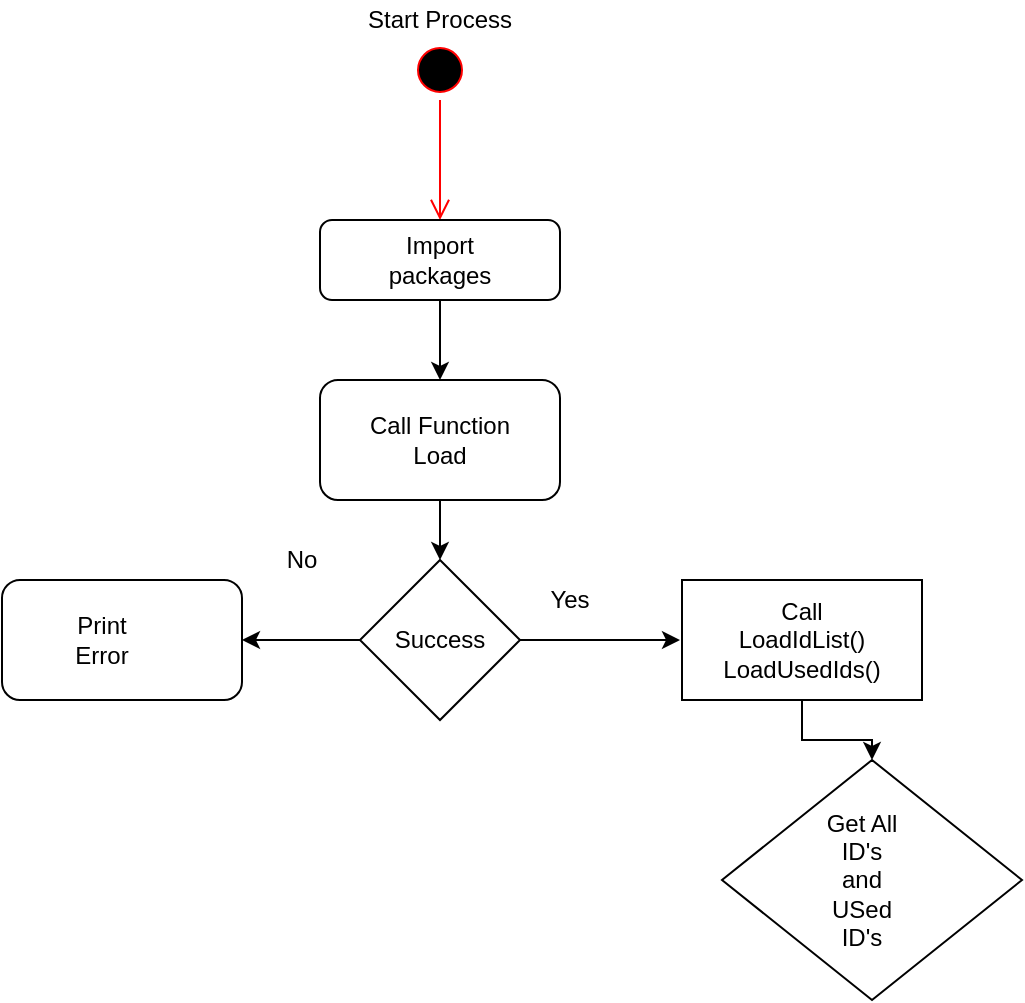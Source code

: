 <mxfile version="12.9.14" type="github"><diagram id="9PX8h5lRwXxOUZcRL3kf" name="Page-1"><mxGraphModel dx="868" dy="462" grid="1" gridSize="10" guides="1" tooltips="1" connect="1" arrows="1" fold="1" page="1" pageScale="1" pageWidth="827" pageHeight="1169" math="0" shadow="0"><root><mxCell id="0"/><mxCell id="1" parent="0"/><mxCell id="LQv26fYOV9JsPd-vi-ol-1" value="Start Process" style="text;html=1;strokeColor=none;fillColor=none;align=center;verticalAlign=middle;whiteSpace=wrap;rounded=0;" vertex="1" parent="1"><mxGeometry x="324" y="20" width="90" height="20" as="geometry"/></mxCell><mxCell id="LQv26fYOV9JsPd-vi-ol-3" value="" style="ellipse;html=1;shape=startState;fillColor=#000000;strokeColor=#ff0000;" vertex="1" parent="1"><mxGeometry x="354" y="40" width="30" height="30" as="geometry"/></mxCell><mxCell id="LQv26fYOV9JsPd-vi-ol-4" value="" style="edgeStyle=orthogonalEdgeStyle;html=1;verticalAlign=bottom;endArrow=open;endSize=8;strokeColor=#ff0000;" edge="1" source="LQv26fYOV9JsPd-vi-ol-3" parent="1"><mxGeometry relative="1" as="geometry"><mxPoint x="369" y="130" as="targetPoint"/></mxGeometry></mxCell><mxCell id="LQv26fYOV9JsPd-vi-ol-15" value="" style="edgeStyle=orthogonalEdgeStyle;rounded=0;orthogonalLoop=1;jettySize=auto;html=1;" edge="1" parent="1" source="LQv26fYOV9JsPd-vi-ol-5" target="LQv26fYOV9JsPd-vi-ol-8"><mxGeometry relative="1" as="geometry"/></mxCell><mxCell id="LQv26fYOV9JsPd-vi-ol-5" value="" style="rounded=1;whiteSpace=wrap;html=1;" vertex="1" parent="1"><mxGeometry x="309" y="130" width="120" height="40" as="geometry"/></mxCell><mxCell id="LQv26fYOV9JsPd-vi-ol-6" value="Import packages&lt;br&gt;" style="text;html=1;strokeColor=none;fillColor=none;align=center;verticalAlign=middle;whiteSpace=wrap;rounded=0;" vertex="1" parent="1"><mxGeometry x="349" y="140" width="40" height="20" as="geometry"/></mxCell><mxCell id="LQv26fYOV9JsPd-vi-ol-18" value="" style="edgeStyle=orthogonalEdgeStyle;rounded=0;orthogonalLoop=1;jettySize=auto;html=1;" edge="1" parent="1" source="LQv26fYOV9JsPd-vi-ol-8" target="LQv26fYOV9JsPd-vi-ol-16"><mxGeometry relative="1" as="geometry"/></mxCell><mxCell id="LQv26fYOV9JsPd-vi-ol-8" value="" style="rounded=1;whiteSpace=wrap;html=1;" vertex="1" parent="1"><mxGeometry x="309" y="210" width="120" height="60" as="geometry"/></mxCell><mxCell id="LQv26fYOV9JsPd-vi-ol-9" value="Call Function Load" style="text;html=1;strokeColor=none;fillColor=none;align=center;verticalAlign=middle;whiteSpace=wrap;rounded=0;" vertex="1" parent="1"><mxGeometry x="324" y="235" width="90" height="10" as="geometry"/></mxCell><mxCell id="LQv26fYOV9JsPd-vi-ol-20" value="" style="edgeStyle=orthogonalEdgeStyle;rounded=0;orthogonalLoop=1;jettySize=auto;html=1;" edge="1" parent="1" source="LQv26fYOV9JsPd-vi-ol-16"><mxGeometry relative="1" as="geometry"><mxPoint x="489" y="340" as="targetPoint"/></mxGeometry></mxCell><mxCell id="LQv26fYOV9JsPd-vi-ol-29" value="" style="edgeStyle=orthogonalEdgeStyle;rounded=0;orthogonalLoop=1;jettySize=auto;html=1;" edge="1" parent="1" source="LQv26fYOV9JsPd-vi-ol-16" target="LQv26fYOV9JsPd-vi-ol-26"><mxGeometry relative="1" as="geometry"/></mxCell><mxCell id="LQv26fYOV9JsPd-vi-ol-16" value="" style="rhombus;whiteSpace=wrap;html=1;" vertex="1" parent="1"><mxGeometry x="329" y="300" width="80" height="80" as="geometry"/></mxCell><mxCell id="LQv26fYOV9JsPd-vi-ol-33" value="" style="edgeStyle=orthogonalEdgeStyle;rounded=0;orthogonalLoop=1;jettySize=auto;html=1;" edge="1" parent="1" source="LQv26fYOV9JsPd-vi-ol-21" target="LQv26fYOV9JsPd-vi-ol-32"><mxGeometry relative="1" as="geometry"/></mxCell><mxCell id="LQv26fYOV9JsPd-vi-ol-21" value="" style="rounded=0;whiteSpace=wrap;html=1;" vertex="1" parent="1"><mxGeometry x="490" y="310" width="120" height="60" as="geometry"/></mxCell><mxCell id="LQv26fYOV9JsPd-vi-ol-22" value="Yes&lt;br&gt;" style="text;html=1;strokeColor=none;fillColor=none;align=center;verticalAlign=middle;whiteSpace=wrap;rounded=0;" vertex="1" parent="1"><mxGeometry x="414" y="310" width="40" height="20" as="geometry"/></mxCell><mxCell id="LQv26fYOV9JsPd-vi-ol-23" value="Success" style="text;html=1;strokeColor=none;fillColor=none;align=center;verticalAlign=middle;whiteSpace=wrap;rounded=0;" vertex="1" parent="1"><mxGeometry x="349" y="330" width="40" height="20" as="geometry"/></mxCell><mxCell id="LQv26fYOV9JsPd-vi-ol-24" value="No" style="text;html=1;strokeColor=none;fillColor=none;align=center;verticalAlign=middle;whiteSpace=wrap;rounded=0;" vertex="1" parent="1"><mxGeometry x="280" y="290" width="40" height="20" as="geometry"/></mxCell><mxCell id="LQv26fYOV9JsPd-vi-ol-26" value="" style="rounded=1;whiteSpace=wrap;html=1;" vertex="1" parent="1"><mxGeometry x="150" y="310" width="120" height="60" as="geometry"/></mxCell><mxCell id="LQv26fYOV9JsPd-vi-ol-27" value="Print Error&lt;br&gt;" style="text;html=1;strokeColor=none;fillColor=none;align=center;verticalAlign=middle;whiteSpace=wrap;rounded=0;" vertex="1" parent="1"><mxGeometry x="180" y="330" width="40" height="20" as="geometry"/></mxCell><mxCell id="LQv26fYOV9JsPd-vi-ol-30" value="Call LoadIdList()&lt;br&gt;LoadUsedIds()" style="text;html=1;strokeColor=none;fillColor=none;align=center;verticalAlign=middle;whiteSpace=wrap;rounded=0;" vertex="1" parent="1"><mxGeometry x="530" y="330" width="40" height="20" as="geometry"/></mxCell><mxCell id="LQv26fYOV9JsPd-vi-ol-32" value="" style="rhombus;whiteSpace=wrap;html=1;" vertex="1" parent="1"><mxGeometry x="510" y="400" width="150" height="120" as="geometry"/></mxCell><mxCell id="LQv26fYOV9JsPd-vi-ol-34" value="Get All ID's&lt;br&gt;and USed ID's" style="text;html=1;strokeColor=none;fillColor=none;align=center;verticalAlign=middle;whiteSpace=wrap;rounded=0;" vertex="1" parent="1"><mxGeometry x="560" y="450" width="40" height="20" as="geometry"/></mxCell></root></mxGraphModel></diagram></mxfile>